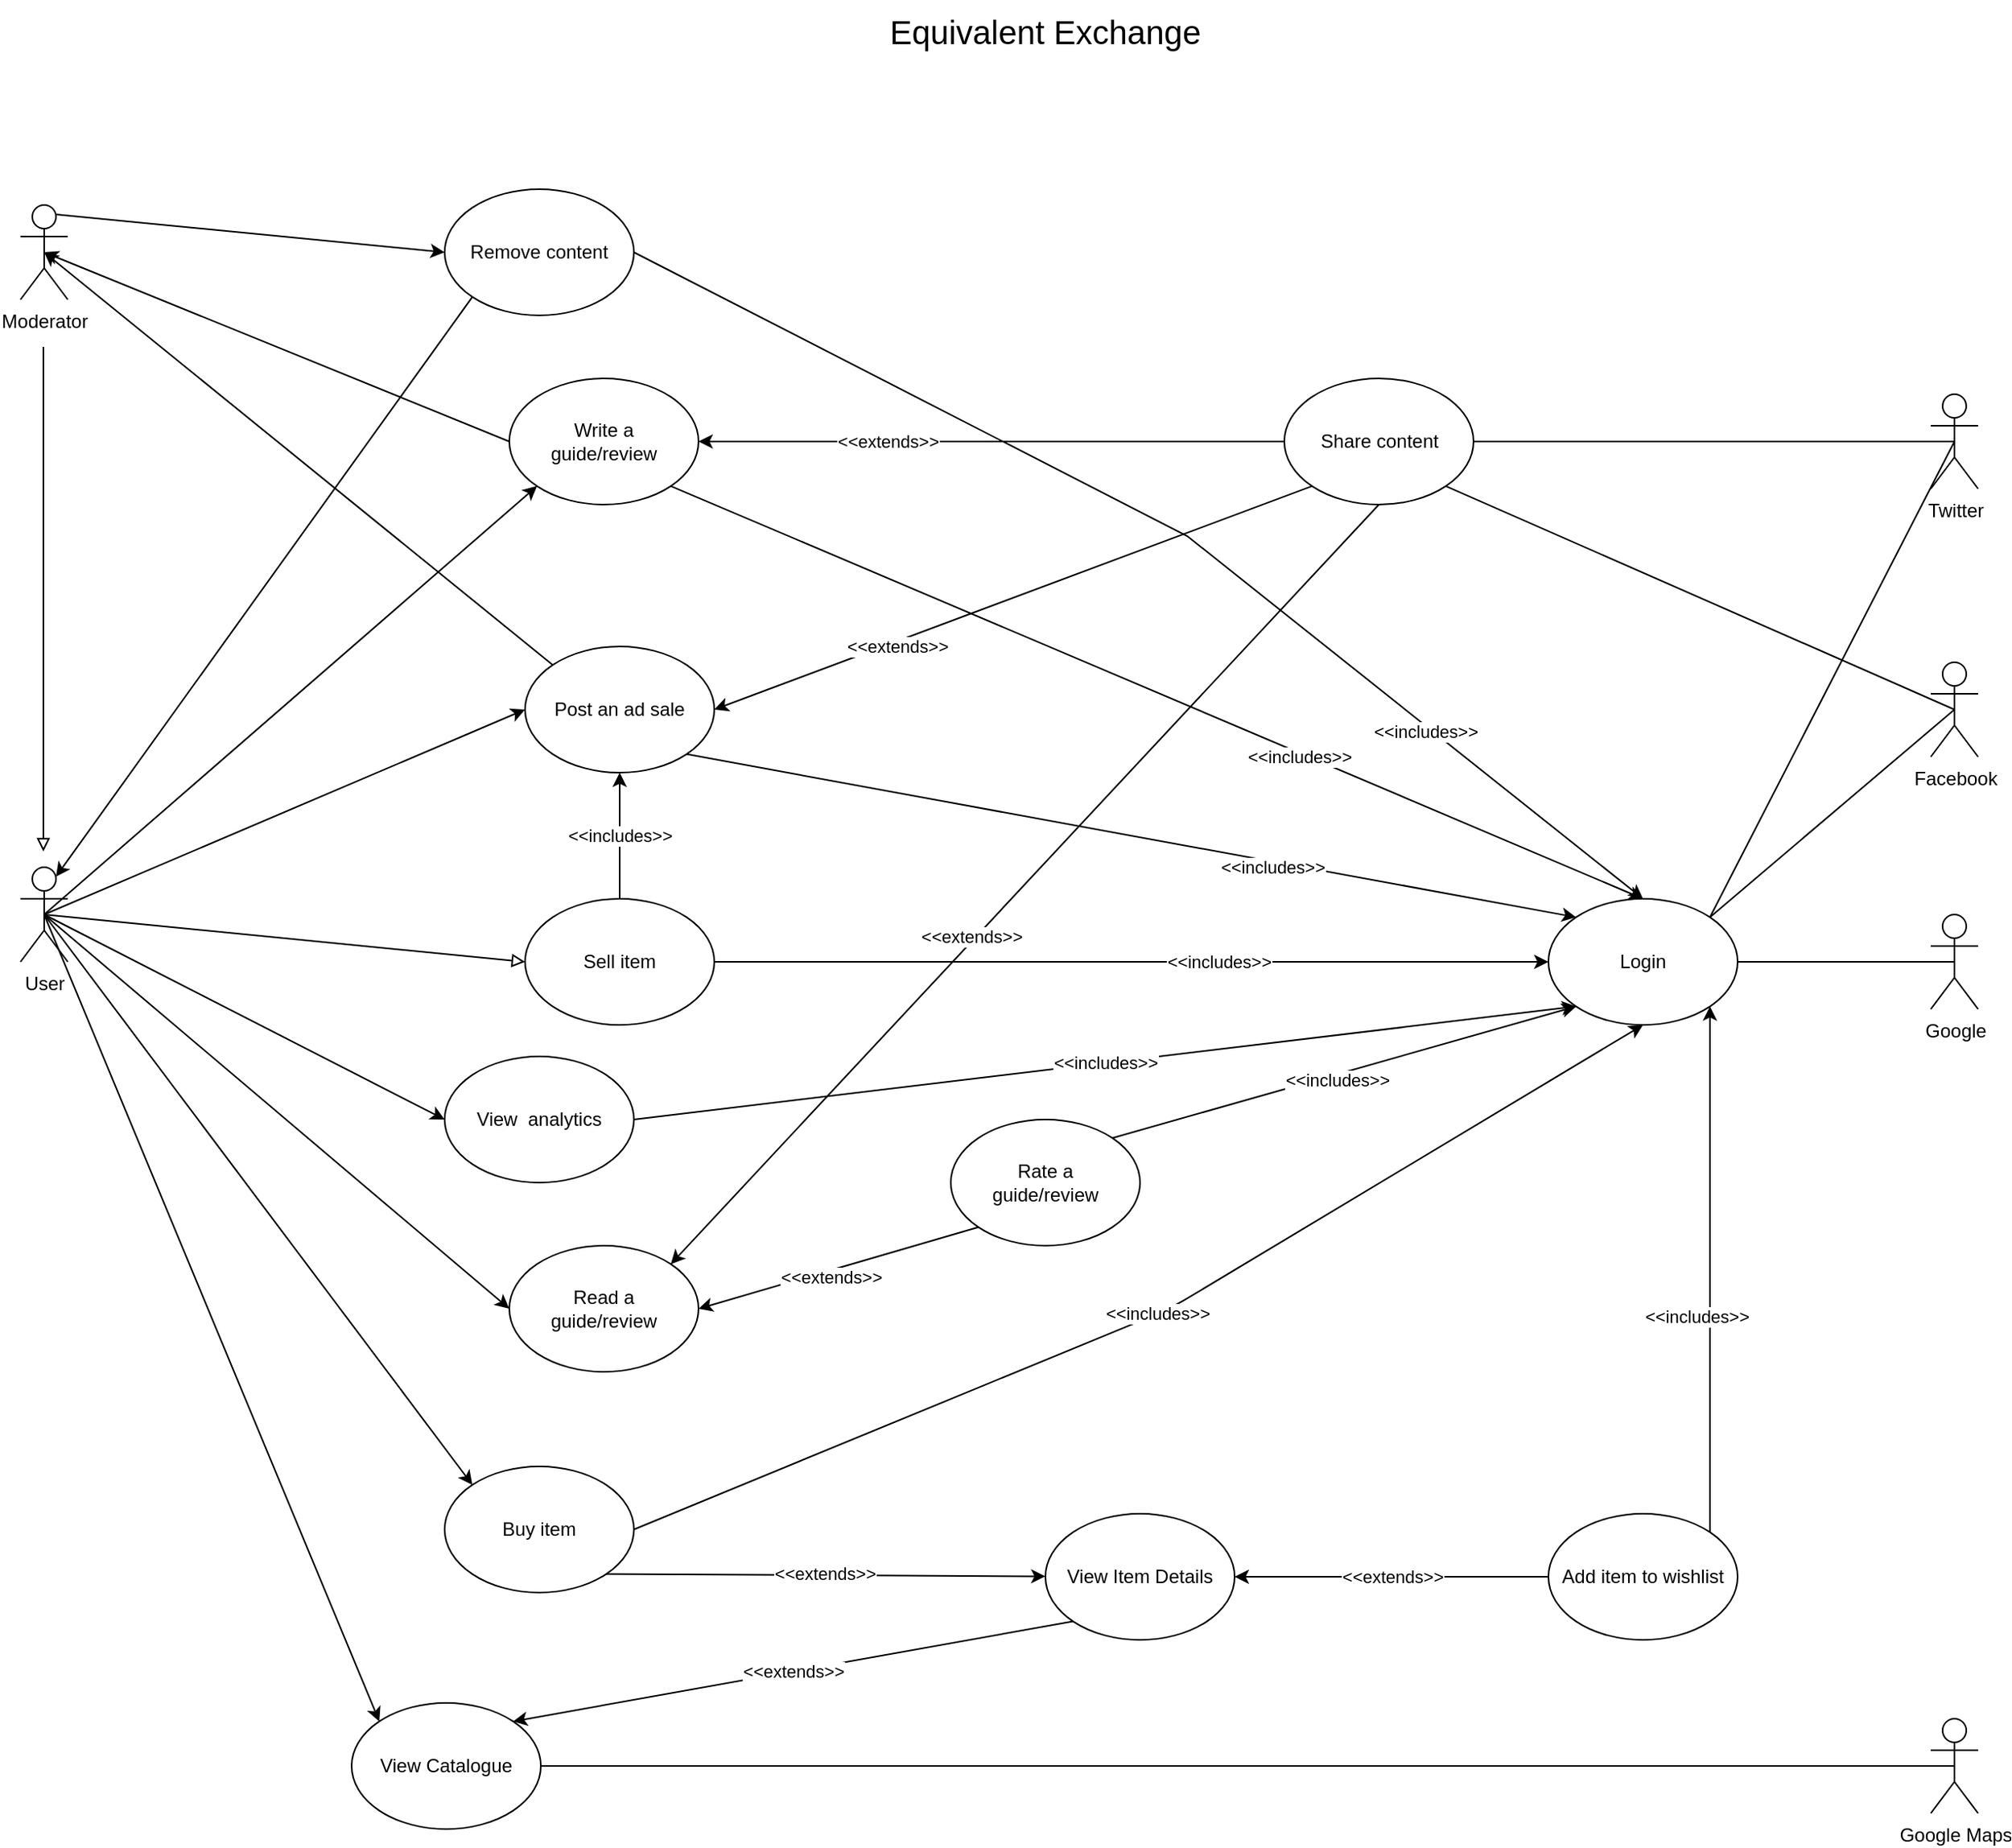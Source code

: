 <mxfile version="13.9.9" type="device"><diagram id="gTvm24QVi78bOLbRCRD4" name="Pagina-1"><mxGraphModel dx="1707" dy="987" grid="1" gridSize="10" guides="1" tooltips="1" connect="1" arrows="1" fold="1" page="1" pageScale="1" pageWidth="1500" pageHeight="1300" math="0" shadow="0"><root><mxCell id="0"/><mxCell id="1" parent="0"/><mxCell id="HjzHF8e2G8Cd6ivTsKRD-2" value="&lt;font style=&quot;font-size: 21px&quot;&gt;Equivalent Exchange&lt;/font&gt;" style="text;html=1;strokeColor=none;fillColor=none;align=center;verticalAlign=middle;whiteSpace=wrap;rounded=0;" parent="1" vertex="1"><mxGeometry x="645" y="40" width="210" height="40" as="geometry"/></mxCell><mxCell id="gKGU9_XGM9Ck4ndMcxoA-6" style="edgeStyle=none;rounded=0;orthogonalLoop=1;jettySize=auto;html=1;exitX=0.5;exitY=0.5;exitDx=0;exitDy=0;exitPerimeter=0;entryX=0;entryY=0.5;entryDx=0;entryDy=0;endArrow=classic;endFill=1;" edge="1" parent="1" source="HjzHF8e2G8Cd6ivTsKRD-3" target="gKGU9_XGM9Ck4ndMcxoA-1"><mxGeometry relative="1" as="geometry"/></mxCell><mxCell id="HjzHF8e2G8Cd6ivTsKRD-6" value="Facebook&lt;br&gt;" style="shape=umlActor;verticalLabelPosition=bottom;verticalAlign=top;html=1;outlineConnect=0;" parent="1" vertex="1"><mxGeometry x="1311.5" y="460" width="30" height="60" as="geometry"/></mxCell><mxCell id="HjzHF8e2G8Cd6ivTsKRD-7" value="Google Maps" style="shape=umlActor;verticalLabelPosition=bottom;verticalAlign=top;html=1;outlineConnect=0;" parent="1" vertex="1"><mxGeometry x="1311.5" y="1130" width="30" height="60" as="geometry"/></mxCell><mxCell id="7tr_v724_oUeikHj4SZH-22" style="edgeStyle=none;rounded=0;orthogonalLoop=1;jettySize=auto;html=1;exitX=0;exitY=0;exitDx=0;exitDy=0;entryX=0.5;entryY=0.5;entryDx=0;entryDy=0;entryPerimeter=0;startArrow=none;startFill=0;endArrow=classic;endFill=1;" parent="1" source="HjzHF8e2G8Cd6ivTsKRD-8" target="7tr_v724_oUeikHj4SZH-14" edge="1"><mxGeometry relative="1" as="geometry"/></mxCell><mxCell id="HjzHF8e2G8Cd6ivTsKRD-8" value="Post an ad sale" style="ellipse;whiteSpace=wrap;html=1;fillColor=#FFFFFF;" parent="1" vertex="1"><mxGeometry x="420" y="450" width="120" height="80" as="geometry"/></mxCell><mxCell id="HjzHF8e2G8Cd6ivTsKRD-9" value="Buy item" style="ellipse;whiteSpace=wrap;html=1;fillColor=#FFFFFF;" parent="1" vertex="1"><mxGeometry x="369" y="970" width="120" height="80" as="geometry"/></mxCell><mxCell id="7tr_v724_oUeikHj4SZH-18" style="edgeStyle=none;rounded=0;orthogonalLoop=1;jettySize=auto;html=1;exitX=0.5;exitY=0.5;exitDx=0;exitDy=0;entryX=0;entryY=0.5;entryDx=0;entryDy=0;startArrow=classic;startFill=1;endArrow=none;endFill=0;exitPerimeter=0;" parent="1" source="7tr_v724_oUeikHj4SZH-14" target="HjzHF8e2G8Cd6ivTsKRD-10" edge="1"><mxGeometry relative="1" as="geometry"/></mxCell><mxCell id="HjzHF8e2G8Cd6ivTsKRD-10" value="Write a &lt;br&gt;guide/review" style="ellipse;whiteSpace=wrap;html=1;fillColor=#FFFFFF;" parent="1" vertex="1"><mxGeometry x="410" y="280" width="120" height="80" as="geometry"/></mxCell><mxCell id="HjzHF8e2G8Cd6ivTsKRD-11" value="Read a &lt;br&gt;guide/review" style="ellipse;whiteSpace=wrap;html=1;fillColor=#FFFFFF;" parent="1" vertex="1"><mxGeometry x="410" y="830" width="120" height="80" as="geometry"/></mxCell><mxCell id="HjzHF8e2G8Cd6ivTsKRD-74" style="rounded=0;orthogonalLoop=1;jettySize=auto;html=1;exitX=1;exitY=0.5;exitDx=0;exitDy=0;startArrow=none;startFill=0;endArrow=none;endFill=0;entryX=0.5;entryY=0.5;entryDx=0;entryDy=0;entryPerimeter=0;" parent="1" source="HjzHF8e2G8Cd6ivTsKRD-13" target="s63vfWOd5LM8KclRtKG--2" edge="1"><mxGeometry relative="1" as="geometry"><mxPoint x="1231.5" y="410" as="targetPoint"/></mxGeometry></mxCell><mxCell id="HjzHF8e2G8Cd6ivTsKRD-75" style="rounded=0;orthogonalLoop=1;jettySize=auto;html=1;startArrow=none;startFill=0;endArrow=none;endFill=0;exitX=1;exitY=0;exitDx=0;exitDy=0;entryX=0.5;entryY=0.5;entryDx=0;entryDy=0;entryPerimeter=0;" parent="1" source="HjzHF8e2G8Cd6ivTsKRD-13" target="HjzHF8e2G8Cd6ivTsKRD-6" edge="1"><mxGeometry relative="1" as="geometry"><mxPoint x="1246.5" y="200" as="targetPoint"/><mxPoint x="996.5" y="600" as="sourcePoint"/></mxGeometry></mxCell><mxCell id="HjzHF8e2G8Cd6ivTsKRD-76" style="rounded=0;orthogonalLoop=1;jettySize=auto;html=1;exitX=1;exitY=0;exitDx=0;exitDy=0;entryX=0.5;entryY=0.5;entryDx=0;entryDy=0;entryPerimeter=0;startArrow=none;startFill=0;endArrow=none;endFill=0;" parent="1" source="HjzHF8e2G8Cd6ivTsKRD-13" target="HjzHF8e2G8Cd6ivTsKRD-66" edge="1"><mxGeometry relative="1" as="geometry"/></mxCell><mxCell id="HjzHF8e2G8Cd6ivTsKRD-13" value="Login" style="ellipse;whiteSpace=wrap;html=1;fillColor=#FFFFFF;" parent="1" vertex="1"><mxGeometry x="1069" y="610" width="120" height="80" as="geometry"/></mxCell><mxCell id="w3kNIUSk2uu9Upi8P0OK-4" value="&amp;lt;&amp;lt;extends&amp;gt;&amp;gt;" style="rounded=0;orthogonalLoop=1;jettySize=auto;html=1;exitX=0;exitY=0.5;exitDx=0;exitDy=0;fillColor=#d5e8d4;" parent="1" source="HjzHF8e2G8Cd6ivTsKRD-15" target="HjzHF8e2G8Cd6ivTsKRD-56" edge="1"><mxGeometry relative="1" as="geometry"><mxPoint as="offset"/></mxGeometry></mxCell><mxCell id="HjzHF8e2G8Cd6ivTsKRD-15" value="Add item to wishlist" style="ellipse;whiteSpace=wrap;html=1;fillColor=#FFFFFF;" parent="1" vertex="1"><mxGeometry x="1069" y="1000" width="120" height="80" as="geometry"/></mxCell><mxCell id="HjzHF8e2G8Cd6ivTsKRD-16" value="" style="endArrow=classic;html=1;entryX=0;entryY=0;entryDx=0;entryDy=0;exitX=0.5;exitY=0.5;exitDx=0;exitDy=0;exitPerimeter=0;fillColor=#d5e8d4;" parent="1" source="HjzHF8e2G8Cd6ivTsKRD-3" target="HjzHF8e2G8Cd6ivTsKRD-9" edge="1"><mxGeometry width="50" height="50" relative="1" as="geometry"><mxPoint x="179" y="510" as="sourcePoint"/><mxPoint x="844" y="430" as="targetPoint"/></mxGeometry></mxCell><mxCell id="HjzHF8e2G8Cd6ivTsKRD-20" value="" style="endArrow=classic;html=1;entryX=0;entryY=0.5;entryDx=0;entryDy=0;exitX=0.5;exitY=0.5;exitDx=0;exitDy=0;exitPerimeter=0;fillColor=#d5e8d4;" parent="1" source="HjzHF8e2G8Cd6ivTsKRD-3" target="HjzHF8e2G8Cd6ivTsKRD-11" edge="1"><mxGeometry width="50" height="50" relative="1" as="geometry"><mxPoint x="199" y="510" as="sourcePoint"/><mxPoint x="844" y="430" as="targetPoint"/></mxGeometry></mxCell><mxCell id="HjzHF8e2G8Cd6ivTsKRD-21" value="" style="endArrow=classic;html=1;entryX=0;entryY=0.5;entryDx=0;entryDy=0;exitX=0.5;exitY=0.5;exitDx=0;exitDy=0;exitPerimeter=0;fillColor=#d5e8d4;" parent="1" source="HjzHF8e2G8Cd6ivTsKRD-3" target="HjzHF8e2G8Cd6ivTsKRD-8" edge="1"><mxGeometry width="50" height="50" relative="1" as="geometry"><mxPoint x="179" y="510" as="sourcePoint"/><mxPoint x="494" y="510" as="targetPoint"/><Array as="points"/></mxGeometry></mxCell><mxCell id="HjzHF8e2G8Cd6ivTsKRD-31" value="&amp;lt;&amp;lt;extends&amp;gt;&amp;gt;" style="endArrow=none;html=1;startArrow=classic;startFill=1;endFill=0;entryX=1;entryY=1;entryDx=0;entryDy=0;fillColor=#d5e8d4;" parent="1" source="HjzHF8e2G8Cd6ivTsKRD-56" target="HjzHF8e2G8Cd6ivTsKRD-9" edge="1"><mxGeometry x="0.008" y="-1" width="50" height="50" relative="1" as="geometry"><mxPoint x="1219" y="1050" as="sourcePoint"/><mxPoint x="974" y="1070" as="targetPoint"/><mxPoint as="offset"/></mxGeometry></mxCell><mxCell id="HjzHF8e2G8Cd6ivTsKRD-33" value="Rate a &lt;br&gt;guide/review" style="ellipse;whiteSpace=wrap;html=1;fillColor=#FFFFFF;" parent="1" vertex="1"><mxGeometry x="690" y="750" width="120" height="80" as="geometry"/></mxCell><mxCell id="HjzHF8e2G8Cd6ivTsKRD-35" value="" style="endArrow=classic;html=1;exitX=1;exitY=0;exitDx=0;exitDy=0;entryX=1;entryY=1;entryDx=0;entryDy=0;fillColor=#d5e8d4;" parent="1" source="HjzHF8e2G8Cd6ivTsKRD-15" target="HjzHF8e2G8Cd6ivTsKRD-13" edge="1"><mxGeometry width="50" height="50" relative="1" as="geometry"><mxPoint x="1219" y="930" as="sourcePoint"/><mxPoint x="1500.863" y="1118.576" as="targetPoint"/></mxGeometry></mxCell><mxCell id="HjzHF8e2G8Cd6ivTsKRD-36" value="&amp;lt;&amp;lt;includes&amp;gt;&amp;gt;" style="edgeLabel;html=1;align=center;verticalAlign=middle;resizable=0;points=[];" parent="HjzHF8e2G8Cd6ivTsKRD-35" vertex="1" connectable="0"><mxGeometry x="-0.128" y="2" relative="1" as="geometry"><mxPoint x="-6.41" y="8.67" as="offset"/></mxGeometry></mxCell><mxCell id="HjzHF8e2G8Cd6ivTsKRD-37" value="&amp;lt;&amp;lt;includes&amp;gt;&amp;gt;" style="endArrow=classic;html=1;exitX=1;exitY=0.5;exitDx=0;exitDy=0;endFill=1;startArrow=none;startFill=0;entryX=0.5;entryY=1;entryDx=0;entryDy=0;fillColor=#d5e8d4;" parent="1" source="HjzHF8e2G8Cd6ivTsKRD-9" target="HjzHF8e2G8Cd6ivTsKRD-13" edge="1"><mxGeometry width="50" height="50" relative="1" as="geometry"><mxPoint x="1219" y="1130" as="sourcePoint"/><mxPoint x="1494" y="1100" as="targetPoint"/><Array as="points"><mxPoint x="829" y="870"/></Array></mxGeometry></mxCell><mxCell id="HjzHF8e2G8Cd6ivTsKRD-38" value="&amp;lt;&amp;lt;includes&amp;gt;&amp;gt;" style="endArrow=classic;html=1;exitX=1;exitY=1;exitDx=0;exitDy=0;entryX=0.5;entryY=0;entryDx=0;entryDy=0;fillColor=#d5e8d4;" parent="1" source="HjzHF8e2G8Cd6ivTsKRD-10" target="HjzHF8e2G8Cd6ivTsKRD-13" edge="1"><mxGeometry x="0.294" y="-2" width="50" height="50" relative="1" as="geometry"><mxPoint x="794" y="680" as="sourcePoint"/><mxPoint x="1079" y="690" as="targetPoint"/><Array as="points"/><mxPoint as="offset"/></mxGeometry></mxCell><mxCell id="HjzHF8e2G8Cd6ivTsKRD-40" value="" style="endArrow=classic;html=1;exitX=0;exitY=1;exitDx=0;exitDy=0;entryX=1;entryY=0.5;entryDx=0;entryDy=0;fillColor=#d5e8d4;" parent="1" source="HjzHF8e2G8Cd6ivTsKRD-33" target="HjzHF8e2G8Cd6ivTsKRD-11" edge="1"><mxGeometry width="50" height="50" relative="1" as="geometry"><mxPoint x="794" y="680" as="sourcePoint"/><mxPoint x="844" y="630" as="targetPoint"/></mxGeometry></mxCell><mxCell id="HjzHF8e2G8Cd6ivTsKRD-41" value="&amp;lt;&amp;lt;extends&amp;gt;&amp;gt;" style="edgeLabel;html=1;align=center;verticalAlign=middle;resizable=0;points=[];" parent="HjzHF8e2G8Cd6ivTsKRD-40" vertex="1" connectable="0"><mxGeometry x="0.222" y="-2" relative="1" as="geometry"><mxPoint x="15" y="2" as="offset"/></mxGeometry></mxCell><mxCell id="HjzHF8e2G8Cd6ivTsKRD-42" value="" style="endArrow=classic;html=1;exitX=1;exitY=0;exitDx=0;exitDy=0;entryX=0;entryY=1;entryDx=0;entryDy=0;fillColor=#d5e8d4;" parent="1" source="HjzHF8e2G8Cd6ivTsKRD-33" target="HjzHF8e2G8Cd6ivTsKRD-13" edge="1"><mxGeometry width="50" height="50" relative="1" as="geometry"><mxPoint x="794" y="680" as="sourcePoint"/><mxPoint x="844" y="630" as="targetPoint"/><Array as="points"/></mxGeometry></mxCell><mxCell id="HjzHF8e2G8Cd6ivTsKRD-43" value="&amp;lt;&amp;lt;includes&amp;gt;&amp;gt;" style="edgeLabel;html=1;align=center;verticalAlign=middle;resizable=0;points=[];" parent="HjzHF8e2G8Cd6ivTsKRD-42" vertex="1" connectable="0"><mxGeometry x="0.115" y="-2" relative="1" as="geometry"><mxPoint x="-22.63" y="7.91" as="offset"/></mxGeometry></mxCell><mxCell id="HjzHF8e2G8Cd6ivTsKRD-44" value="" style="endArrow=classic;html=1;entryX=0;entryY=1;entryDx=0;entryDy=0;exitX=0.5;exitY=0.5;exitDx=0;exitDy=0;exitPerimeter=0;fillColor=#d5e8d4;" parent="1" source="HjzHF8e2G8Cd6ivTsKRD-3" target="HjzHF8e2G8Cd6ivTsKRD-10" edge="1"><mxGeometry width="50" height="50" relative="1" as="geometry"><mxPoint x="199" y="510" as="sourcePoint"/><mxPoint x="844" y="510" as="targetPoint"/></mxGeometry></mxCell><mxCell id="HjzHF8e2G8Cd6ivTsKRD-72" style="rounded=0;orthogonalLoop=1;jettySize=auto;html=1;exitX=1;exitY=0.5;exitDx=0;exitDy=0;entryX=0.5;entryY=0.5;entryDx=0;entryDy=0;entryPerimeter=0;startArrow=none;startFill=0;endArrow=none;endFill=0;fillColor=#d5e8d4;" parent="1" source="HjzHF8e2G8Cd6ivTsKRD-46" target="HjzHF8e2G8Cd6ivTsKRD-66" edge="1"><mxGeometry relative="1" as="geometry"/></mxCell><mxCell id="HjzHF8e2G8Cd6ivTsKRD-73" style="rounded=0;orthogonalLoop=1;jettySize=auto;html=1;exitX=1;exitY=1;exitDx=0;exitDy=0;entryX=0.5;entryY=0.5;entryDx=0;entryDy=0;entryPerimeter=0;startArrow=none;startFill=0;endArrow=none;endFill=0;fillColor=#d5e8d4;" parent="1" source="HjzHF8e2G8Cd6ivTsKRD-46" target="HjzHF8e2G8Cd6ivTsKRD-6" edge="1"><mxGeometry relative="1" as="geometry"/></mxCell><mxCell id="7tr_v724_oUeikHj4SZH-11" value="&amp;lt;&amp;lt;extends&amp;gt;&amp;gt;" style="edgeStyle=none;rounded=0;orthogonalLoop=1;jettySize=auto;html=1;exitX=0;exitY=0.5;exitDx=0;exitDy=0;entryX=1;entryY=0.5;entryDx=0;entryDy=0;startArrow=none;startFill=0;endArrow=classic;endFill=1;fillColor=#d5e8d4;" parent="1" source="HjzHF8e2G8Cd6ivTsKRD-46" target="HjzHF8e2G8Cd6ivTsKRD-10" edge="1"><mxGeometry x="0.354" relative="1" as="geometry"><mxPoint as="offset"/></mxGeometry></mxCell><mxCell id="7tr_v724_oUeikHj4SZH-19" value="&amp;lt;&amp;lt;extends&amp;gt;&amp;gt;" style="edgeStyle=none;rounded=0;orthogonalLoop=1;jettySize=auto;html=1;exitX=0.5;exitY=1;exitDx=0;exitDy=0;entryX=1;entryY=0;entryDx=0;entryDy=0;startArrow=none;startFill=0;endArrow=classic;endFill=1;fillColor=#d5e8d4;" parent="1" source="HjzHF8e2G8Cd6ivTsKRD-46" target="HjzHF8e2G8Cd6ivTsKRD-11" edge="1"><mxGeometry x="0.144" y="-2" relative="1" as="geometry"><mxPoint as="offset"/></mxGeometry></mxCell><mxCell id="HjzHF8e2G8Cd6ivTsKRD-46" value="Share content" style="ellipse;whiteSpace=wrap;html=1;fillColor=#FFFFFF;" parent="1" vertex="1"><mxGeometry x="901.5" y="280" width="120" height="80" as="geometry"/></mxCell><mxCell id="HjzHF8e2G8Cd6ivTsKRD-47" value="&amp;lt;&amp;lt;extends&amp;gt;&amp;gt;" style="endArrow=classic;html=1;exitX=0;exitY=1;exitDx=0;exitDy=0;entryX=1;entryY=0.5;entryDx=0;entryDy=0;fillColor=#d5e8d4;" parent="1" source="HjzHF8e2G8Cd6ivTsKRD-46" target="HjzHF8e2G8Cd6ivTsKRD-8" edge="1"><mxGeometry x="0.395" y="3" width="50" height="50" relative="1" as="geometry"><mxPoint x="794" y="580" as="sourcePoint"/><mxPoint x="844" y="530" as="targetPoint"/><mxPoint as="offset"/></mxGeometry></mxCell><mxCell id="HjzHF8e2G8Cd6ivTsKRD-54" value="" style="endArrow=classic;html=1;exitX=1;exitY=1;exitDx=0;exitDy=0;entryX=0;entryY=0;entryDx=0;entryDy=0;fillColor=#d5e8d4;" parent="1" source="HjzHF8e2G8Cd6ivTsKRD-8" target="HjzHF8e2G8Cd6ivTsKRD-13" edge="1"><mxGeometry width="50" height="50" relative="1" as="geometry"><mxPoint x="639" y="378" as="sourcePoint"/><mxPoint x="989" y="400" as="targetPoint"/></mxGeometry></mxCell><mxCell id="HjzHF8e2G8Cd6ivTsKRD-55" value="&amp;lt;&amp;lt;includes&amp;gt;&amp;gt;" style="edgeLabel;html=1;align=center;verticalAlign=middle;resizable=0;points=[];" parent="HjzHF8e2G8Cd6ivTsKRD-54" vertex="1" connectable="0"><mxGeometry x="0.061" y="1" relative="1" as="geometry"><mxPoint x="71.57" y="17.75" as="offset"/></mxGeometry></mxCell><mxCell id="HjzHF8e2G8Cd6ivTsKRD-66" value="Twitter" style="shape=umlActor;verticalLabelPosition=bottom;verticalAlign=top;html=1;outlineConnect=0;" parent="1" vertex="1"><mxGeometry x="1311.5" y="290" width="30" height="60" as="geometry"/></mxCell><mxCell id="s63vfWOd5LM8KclRtKG--2" value="Google" style="shape=umlActor;verticalLabelPosition=bottom;verticalAlign=top;html=1;outlineConnect=0;" parent="1" vertex="1"><mxGeometry x="1311.5" y="620" width="30" height="60" as="geometry"/></mxCell><mxCell id="s63vfWOd5LM8KclRtKG--22" value="&amp;lt;&amp;lt;includes&amp;gt;&amp;gt;" style="edgeStyle=none;rounded=0;orthogonalLoop=1;jettySize=auto;html=1;exitX=0.5;exitY=0;exitDx=0;exitDy=0;entryX=0.5;entryY=1;entryDx=0;entryDy=0;startArrow=none;startFill=0;endArrow=classic;endFill=1;fillColor=#d5e8d4;" parent="1" source="s63vfWOd5LM8KclRtKG--8" target="HjzHF8e2G8Cd6ivTsKRD-8" edge="1"><mxGeometry relative="1" as="geometry"/></mxCell><mxCell id="s63vfWOd5LM8KclRtKG--8" value="Sell item" style="ellipse;whiteSpace=wrap;html=1;fillColor=#FFFFFF;" parent="1" vertex="1"><mxGeometry x="420" y="610" width="120" height="80" as="geometry"/></mxCell><mxCell id="s63vfWOd5LM8KclRtKG--10" value="&amp;lt;&amp;lt;includes&amp;gt;&amp;gt;" style="endArrow=classic;html=1;exitX=1;exitY=0.5;exitDx=0;exitDy=0;entryX=0;entryY=0.5;entryDx=0;entryDy=0;fillColor=#d5e8d4;" parent="1" source="s63vfWOd5LM8KclRtKG--8" target="HjzHF8e2G8Cd6ivTsKRD-13" edge="1"><mxGeometry x="0.21" width="50" height="50" relative="1" as="geometry"><mxPoint x="929" y="560" as="sourcePoint"/><mxPoint x="879" y="490" as="targetPoint"/><mxPoint as="offset"/></mxGeometry></mxCell><mxCell id="7tr_v724_oUeikHj4SZH-7" value="&amp;lt;&amp;lt;extends&amp;gt;&amp;gt;" style="edgeStyle=none;rounded=0;orthogonalLoop=1;jettySize=auto;html=1;exitX=0;exitY=1;exitDx=0;exitDy=0;entryX=1;entryY=0;entryDx=0;entryDy=0;startArrow=none;startFill=0;endArrow=classic;endFill=1;fillColor=#d5e8d4;" parent="1" source="HjzHF8e2G8Cd6ivTsKRD-56" target="7tr_v724_oUeikHj4SZH-5" edge="1"><mxGeometry relative="1" as="geometry"/></mxCell><mxCell id="HjzHF8e2G8Cd6ivTsKRD-56" value="View Item Details" style="ellipse;whiteSpace=wrap;html=1;fillColor=#FFFFFF;" parent="1" vertex="1"><mxGeometry x="750" y="1000" width="120" height="80" as="geometry"/></mxCell><mxCell id="gKGU9_XGM9Ck4ndMcxoA-7" style="edgeStyle=none;rounded=0;orthogonalLoop=1;jettySize=auto;html=1;exitX=1;exitY=0.5;exitDx=0;exitDy=0;entryX=0.5;entryY=0.5;entryDx=0;entryDy=0;entryPerimeter=0;endArrow=none;endFill=0;" edge="1" parent="1" source="7tr_v724_oUeikHj4SZH-5" target="HjzHF8e2G8Cd6ivTsKRD-7"><mxGeometry relative="1" as="geometry"/></mxCell><mxCell id="7tr_v724_oUeikHj4SZH-5" value="View Catalogue" style="ellipse;whiteSpace=wrap;html=1;" parent="1" vertex="1"><mxGeometry x="310" y="1120" width="120" height="80" as="geometry"/></mxCell><mxCell id="gKGU9_XGM9Ck4ndMcxoA-9" style="edgeStyle=none;rounded=0;orthogonalLoop=1;jettySize=auto;html=1;exitX=0.75;exitY=0.1;exitDx=0;exitDy=0;entryX=0;entryY=1;entryDx=0;entryDy=0;endArrow=none;endFill=0;startArrow=classic;startFill=1;exitPerimeter=0;" edge="1" parent="1" source="HjzHF8e2G8Cd6ivTsKRD-3" target="7tr_v724_oUeikHj4SZH-20"><mxGeometry relative="1" as="geometry"/></mxCell><mxCell id="gKGU9_XGM9Ck4ndMcxoA-18" value="&amp;lt;&amp;lt;includes&amp;gt;&amp;gt;" style="edgeStyle=none;rounded=0;orthogonalLoop=1;jettySize=auto;html=1;exitX=1;exitY=0.5;exitDx=0;exitDy=0;entryX=0.5;entryY=0;entryDx=0;entryDy=0;labelBackgroundColor=#FFFFFF;startArrow=none;startFill=0;endArrow=classic;endFill=1;strokeColor=#000000;" edge="1" parent="1" source="7tr_v724_oUeikHj4SZH-20" target="HjzHF8e2G8Cd6ivTsKRD-13"><mxGeometry x="0.544" y="-3" relative="1" as="geometry"><Array as="points"><mxPoint x="840" y="380"/></Array><mxPoint as="offset"/></mxGeometry></mxCell><mxCell id="7tr_v724_oUeikHj4SZH-20" value="Remove content" style="ellipse;whiteSpace=wrap;html=1;" parent="1" vertex="1"><mxGeometry x="369" y="160" width="120" height="80" as="geometry"/></mxCell><mxCell id="gKGU9_XGM9Ck4ndMcxoA-8" style="edgeStyle=none;rounded=0;orthogonalLoop=1;jettySize=auto;html=1;entryX=0;entryY=0.5;entryDx=0;entryDy=0;endArrow=classic;endFill=1;exitX=0.75;exitY=0.1;exitDx=0;exitDy=0;exitPerimeter=0;" edge="1" parent="1" source="7tr_v724_oUeikHj4SZH-14" target="7tr_v724_oUeikHj4SZH-20"><mxGeometry relative="1" as="geometry"/></mxCell><mxCell id="gKGU9_XGM9Ck4ndMcxoA-12" style="edgeStyle=none;rounded=0;orthogonalLoop=1;jettySize=auto;html=1;endArrow=block;endFill=0;" edge="1" parent="1"><mxGeometry relative="1" as="geometry"><mxPoint x="114.5" y="580" as="targetPoint"/><mxPoint x="114.5" y="260" as="sourcePoint"/></mxGeometry></mxCell><mxCell id="7tr_v724_oUeikHj4SZH-14" value="Moderator" style="shape=umlActor;verticalLabelPosition=bottom;verticalAlign=top;html=1;outlineConnect=0;fillColor=#FFFFFF;" parent="1" vertex="1"><mxGeometry x="100" y="170" width="30" height="60" as="geometry"/></mxCell><mxCell id="gKGU9_XGM9Ck4ndMcxoA-17" value="&amp;lt;&amp;lt;includes&amp;gt;&amp;gt;" style="edgeStyle=none;rounded=0;orthogonalLoop=1;jettySize=auto;html=1;exitX=1;exitY=0.5;exitDx=0;exitDy=0;entryX=0;entryY=1;entryDx=0;entryDy=0;labelBackgroundColor=#FFFFFF;startArrow=none;startFill=0;endArrow=classic;endFill=1;strokeColor=#000000;" edge="1" parent="1" source="gKGU9_XGM9Ck4ndMcxoA-1" target="HjzHF8e2G8Cd6ivTsKRD-13"><mxGeometry relative="1" as="geometry"/></mxCell><mxCell id="gKGU9_XGM9Ck4ndMcxoA-1" value="View&amp;nbsp; analytics" style="ellipse;whiteSpace=wrap;html=1;" vertex="1" parent="1"><mxGeometry x="369" y="710" width="120" height="80" as="geometry"/></mxCell><mxCell id="gKGU9_XGM9Ck4ndMcxoA-11" style="edgeStyle=none;rounded=0;orthogonalLoop=1;jettySize=auto;html=1;exitX=0.5;exitY=0.5;exitDx=0;exitDy=0;exitPerimeter=0;entryX=0;entryY=0;entryDx=0;entryDy=0;endArrow=classic;endFill=1;" edge="1" parent="1" source="HjzHF8e2G8Cd6ivTsKRD-3" target="7tr_v724_oUeikHj4SZH-5"><mxGeometry relative="1" as="geometry"/></mxCell><mxCell id="gKGU9_XGM9Ck4ndMcxoA-13" style="edgeStyle=none;rounded=0;orthogonalLoop=1;jettySize=auto;html=1;exitX=0.5;exitY=0.5;exitDx=0;exitDy=0;exitPerimeter=0;entryX=0;entryY=0.5;entryDx=0;entryDy=0;endArrow=block;endFill=0;" edge="1" parent="1" source="HjzHF8e2G8Cd6ivTsKRD-3" target="s63vfWOd5LM8KclRtKG--8"><mxGeometry relative="1" as="geometry"/></mxCell><mxCell id="HjzHF8e2G8Cd6ivTsKRD-3" value="User" style="shape=umlActor;verticalLabelPosition=bottom;verticalAlign=top;html=1;outlineConnect=0;" parent="1" vertex="1"><mxGeometry x="100" y="590" width="30" height="60" as="geometry"/></mxCell></root></mxGraphModel></diagram></mxfile>